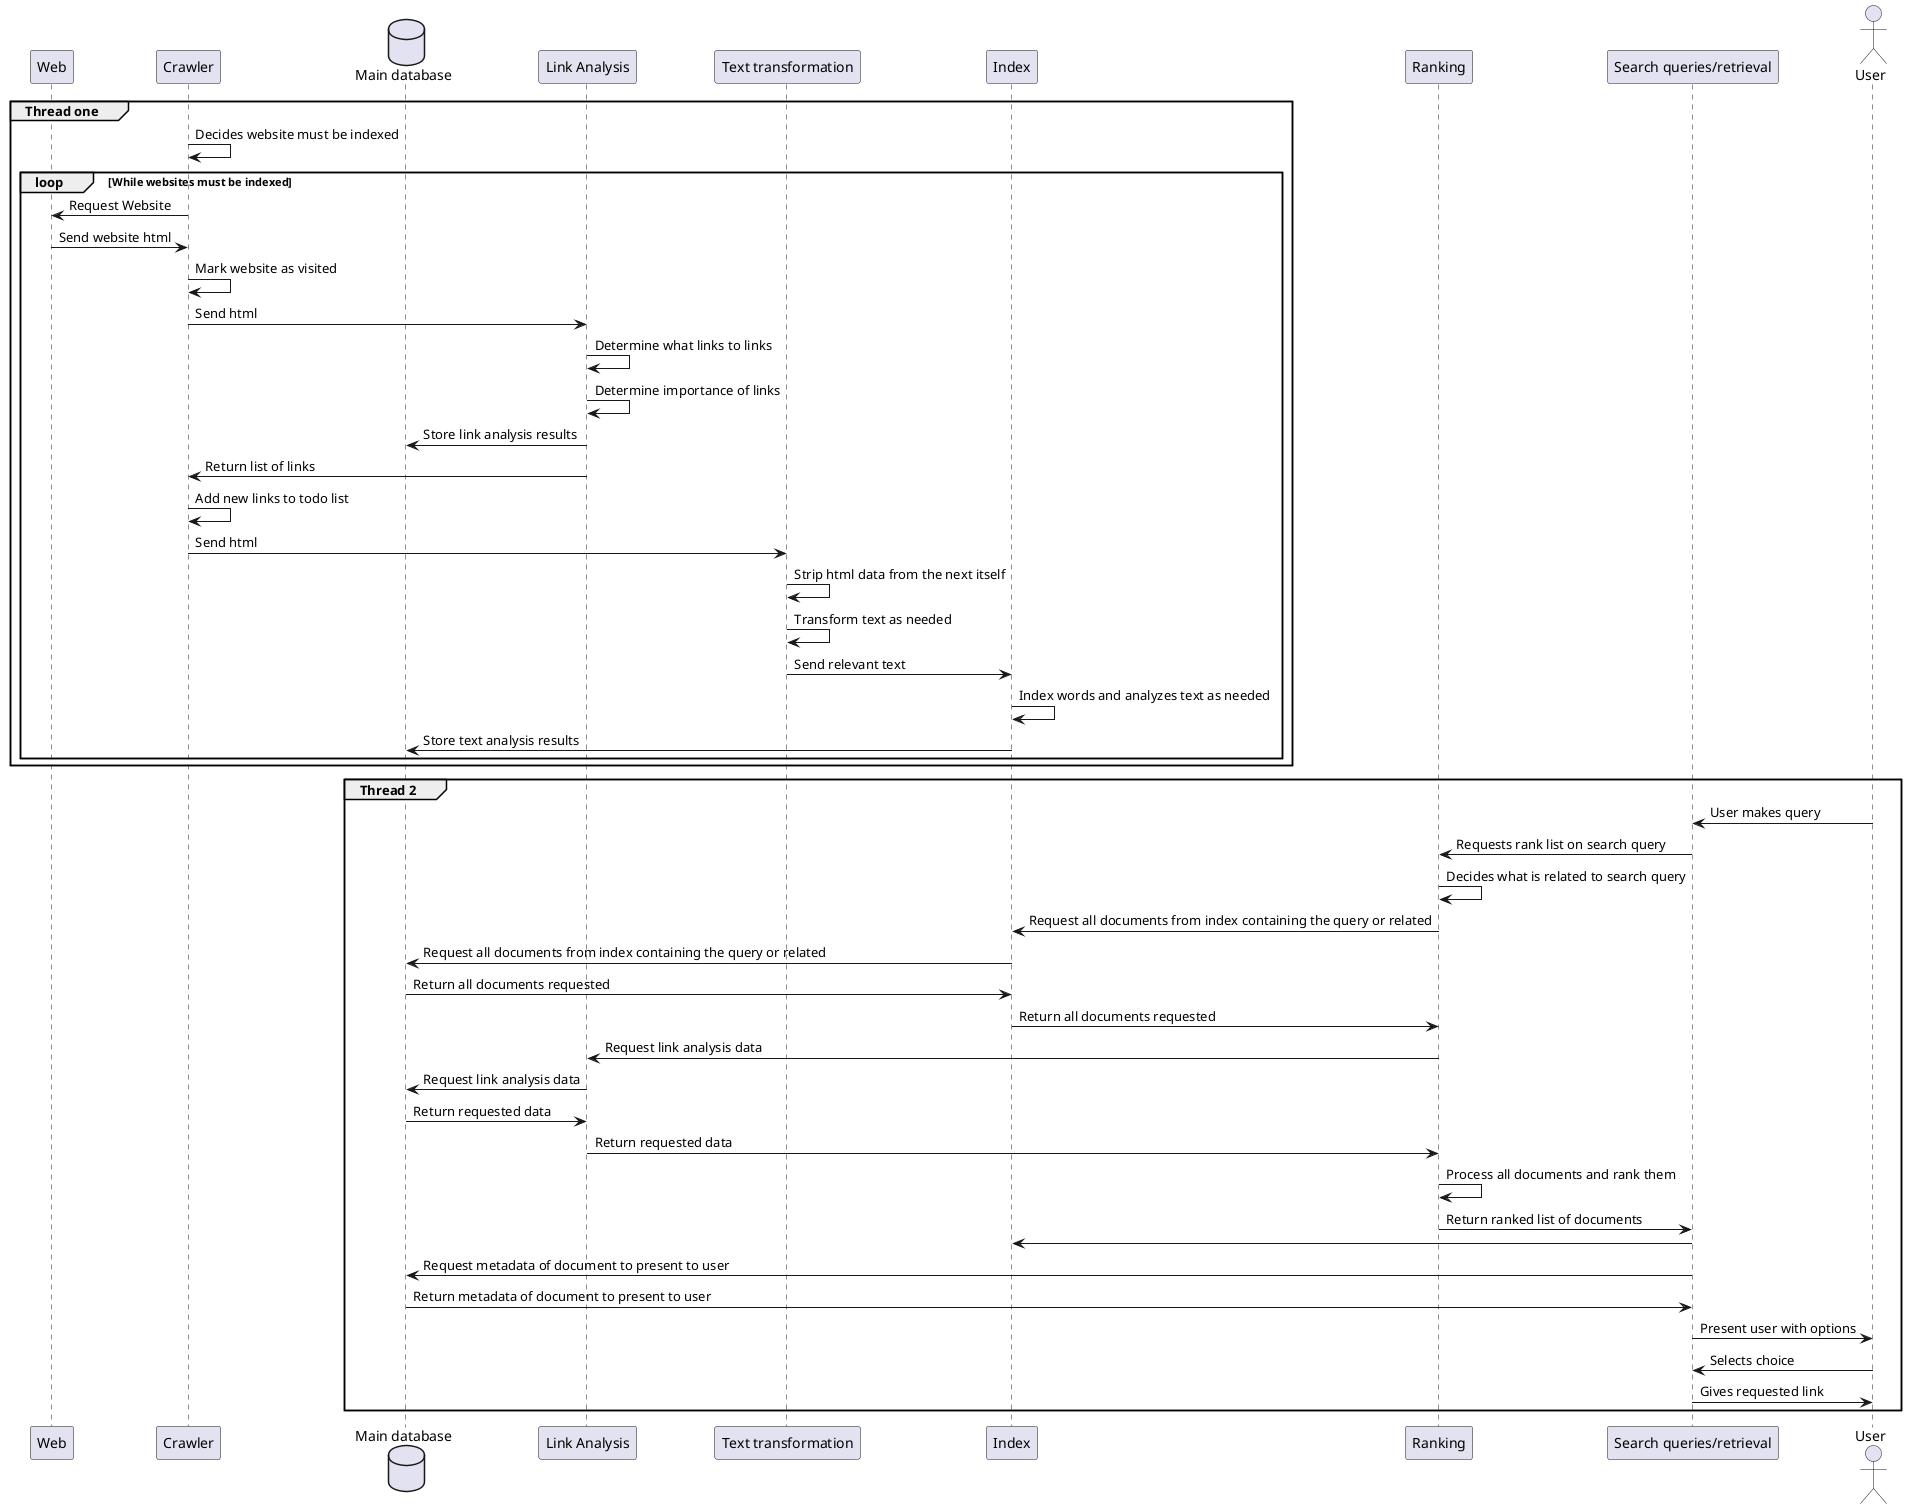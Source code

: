 @startuml
participant Web
participant Crawler
database "Main database"
participant "Link Analysis"
participant "Text transformation"
participant Index
participant Ranking
participant "Search queries/retrieval"
actor User

group Thread one
Crawler -> Crawler: Decides website must be indexed

loop While websites must be indexed
Crawler -> Web: Request Website
Web -> Crawler: Send website html
Crawler -> Crawler: Mark website as visited
Crawler -> "Link Analysis": Send html
"Link Analysis" -> "Link Analysis": Determine what links to links
"Link Analysis" -> "Link Analysis": Determine importance of links
"Link Analysis" -> "Main database": Store link analysis results
"Link Analysis" -> Crawler: Return list of links
Crawler -> Crawler: Add new links to todo list
Crawler -> "Text transformation": Send html
"Text transformation" -> "Text transformation": Strip html data from the next itself
"Text transformation" -> "Text transformation": Transform text as needed
"Text transformation" -> Index: Send relevant text
Index -> Index: Index words and analyzes text as needed
Index -> "Main database": Store text analysis results
end

end

Group Thread 2
User -> "Search queries/retrieval": User makes query
"Search queries/retrieval" -> Ranking: Requests rank list on search query
Ranking -> Ranking: Decides what is related to search query
Ranking -> Index: Request all documents from index containing the query or related
Index -> "Main database": Request all documents from index containing the query or related
"Main database" -> Index: Return all documents requested
Index -> Ranking: Return all documents requested
Ranking -> "Link Analysis": Request link analysis data
"Link Analysis" -> "Main database": Request link analysis data
"Main database" -> "Link Analysis": Return requested data
"Link Analysis" -> Ranking: Return requested data
Ranking -> Ranking: Process all documents and rank them
Ranking -> "Search queries/retrieval": Return ranked list of documents
"Search queries/retrieval" -> Index: 
"Search queries/retrieval" -> "Main database": Request metadata of document to present to user
"Main database" -> "Search queries/retrieval": Return metadata of document to present to user
"Search queries/retrieval" -> User: Present user with options
User -> "Search queries/retrieval": Selects choice
"Search queries/retrieval" -> User: Gives requested link
end

@enduml
